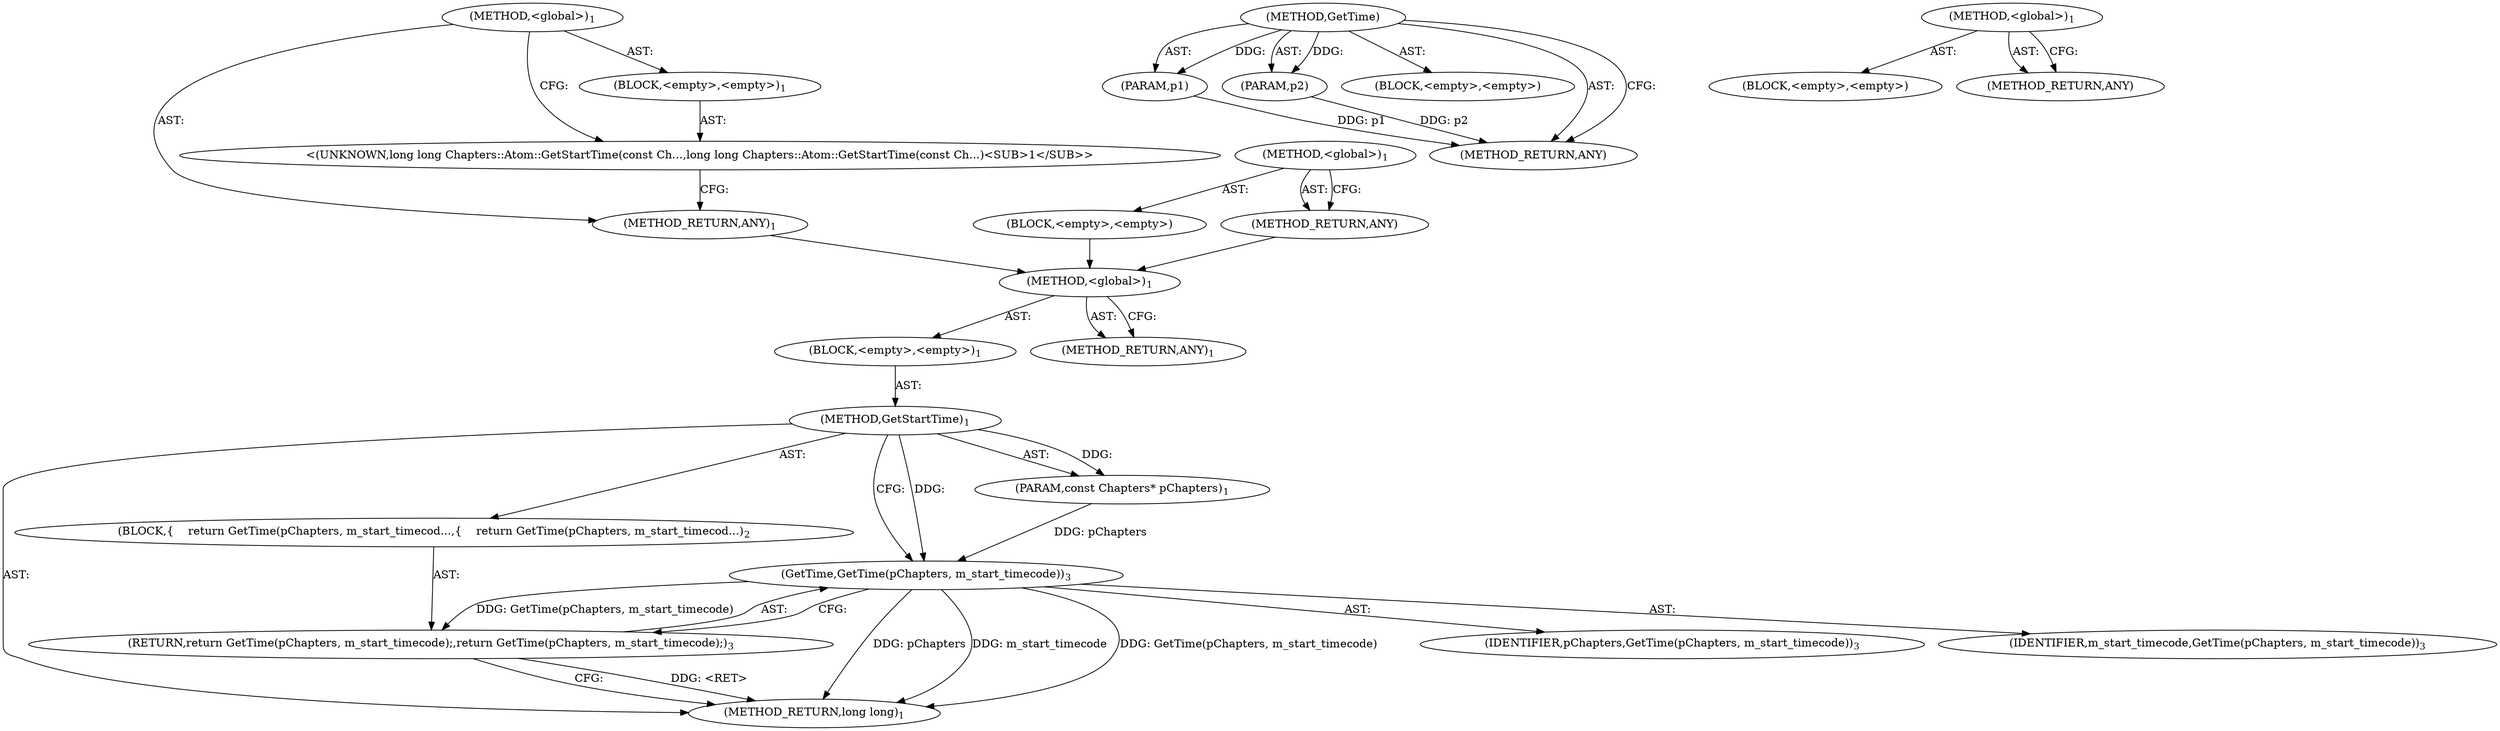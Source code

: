 digraph "&lt;global&gt;" {
vulnerable_6 [label=<(METHOD,&lt;global&gt;)<SUB>1</SUB>>];
vulnerable_7 [label=<(BLOCK,&lt;empty&gt;,&lt;empty&gt;)<SUB>1</SUB>>];
vulnerable_8 [label=<(METHOD,GetStartTime)<SUB>1</SUB>>];
vulnerable_9 [label=<(PARAM,const Chapters* pChapters)<SUB>1</SUB>>];
vulnerable_10 [label=<(BLOCK,{
    return GetTime(pChapters, m_start_timecod...,{
    return GetTime(pChapters, m_start_timecod...)<SUB>2</SUB>>];
vulnerable_11 [label=<(RETURN,return GetTime(pChapters, m_start_timecode);,return GetTime(pChapters, m_start_timecode);)<SUB>3</SUB>>];
vulnerable_12 [label=<(GetTime,GetTime(pChapters, m_start_timecode))<SUB>3</SUB>>];
vulnerable_13 [label=<(IDENTIFIER,pChapters,GetTime(pChapters, m_start_timecode))<SUB>3</SUB>>];
vulnerable_14 [label=<(IDENTIFIER,m_start_timecode,GetTime(pChapters, m_start_timecode))<SUB>3</SUB>>];
vulnerable_15 [label=<(METHOD_RETURN,long long)<SUB>1</SUB>>];
vulnerable_17 [label=<(METHOD_RETURN,ANY)<SUB>1</SUB>>];
vulnerable_34 [label=<(METHOD,GetTime)>];
vulnerable_35 [label=<(PARAM,p1)>];
vulnerable_36 [label=<(PARAM,p2)>];
vulnerable_37 [label=<(BLOCK,&lt;empty&gt;,&lt;empty&gt;)>];
vulnerable_38 [label=<(METHOD_RETURN,ANY)>];
vulnerable_28 [label=<(METHOD,&lt;global&gt;)<SUB>1</SUB>>];
vulnerable_29 [label=<(BLOCK,&lt;empty&gt;,&lt;empty&gt;)>];
vulnerable_30 [label=<(METHOD_RETURN,ANY)>];
fixed_6 [label=<(METHOD,&lt;global&gt;)<SUB>1</SUB>>];
fixed_7 [label=<(BLOCK,&lt;empty&gt;,&lt;empty&gt;)<SUB>1</SUB>>];
fixed_8 [label="<(UNKNOWN,long long Chapters::Atom::GetStartTime(const Ch...,long long Chapters::Atom::GetStartTime(const Ch...)<SUB>1</SUB>>"];
fixed_9 [label=<(METHOD_RETURN,ANY)<SUB>1</SUB>>];
fixed_14 [label=<(METHOD,&lt;global&gt;)<SUB>1</SUB>>];
fixed_15 [label=<(BLOCK,&lt;empty&gt;,&lt;empty&gt;)>];
fixed_16 [label=<(METHOD_RETURN,ANY)>];
vulnerable_6 -> vulnerable_7  [key=0, label="AST: "];
vulnerable_6 -> vulnerable_17  [key=0, label="AST: "];
vulnerable_6 -> vulnerable_17  [key=1, label="CFG: "];
vulnerable_7 -> vulnerable_8  [key=0, label="AST: "];
vulnerable_8 -> vulnerable_9  [key=0, label="AST: "];
vulnerable_8 -> vulnerable_9  [key=1, label="DDG: "];
vulnerable_8 -> vulnerable_10  [key=0, label="AST: "];
vulnerable_8 -> vulnerable_15  [key=0, label="AST: "];
vulnerable_8 -> vulnerable_12  [key=0, label="CFG: "];
vulnerable_8 -> vulnerable_12  [key=1, label="DDG: "];
vulnerable_9 -> vulnerable_12  [key=0, label="DDG: pChapters"];
vulnerable_10 -> vulnerable_11  [key=0, label="AST: "];
vulnerable_11 -> vulnerable_12  [key=0, label="AST: "];
vulnerable_11 -> vulnerable_15  [key=0, label="CFG: "];
vulnerable_11 -> vulnerable_15  [key=1, label="DDG: &lt;RET&gt;"];
vulnerable_12 -> vulnerable_13  [key=0, label="AST: "];
vulnerable_12 -> vulnerable_14  [key=0, label="AST: "];
vulnerable_12 -> vulnerable_11  [key=0, label="CFG: "];
vulnerable_12 -> vulnerable_11  [key=1, label="DDG: GetTime(pChapters, m_start_timecode)"];
vulnerable_12 -> vulnerable_15  [key=0, label="DDG: pChapters"];
vulnerable_12 -> vulnerable_15  [key=1, label="DDG: m_start_timecode"];
vulnerable_12 -> vulnerable_15  [key=2, label="DDG: GetTime(pChapters, m_start_timecode)"];
vulnerable_34 -> vulnerable_35  [key=0, label="AST: "];
vulnerable_34 -> vulnerable_35  [key=1, label="DDG: "];
vulnerable_34 -> vulnerable_37  [key=0, label="AST: "];
vulnerable_34 -> vulnerable_36  [key=0, label="AST: "];
vulnerable_34 -> vulnerable_36  [key=1, label="DDG: "];
vulnerable_34 -> vulnerable_38  [key=0, label="AST: "];
vulnerable_34 -> vulnerable_38  [key=1, label="CFG: "];
vulnerable_35 -> vulnerable_38  [key=0, label="DDG: p1"];
vulnerable_36 -> vulnerable_38  [key=0, label="DDG: p2"];
vulnerable_28 -> vulnerable_29  [key=0, label="AST: "];
vulnerable_28 -> vulnerable_30  [key=0, label="AST: "];
vulnerable_28 -> vulnerable_30  [key=1, label="CFG: "];
fixed_6 -> fixed_7  [key=0, label="AST: "];
fixed_6 -> fixed_9  [key=0, label="AST: "];
fixed_6 -> fixed_8  [key=0, label="CFG: "];
fixed_7 -> fixed_8  [key=0, label="AST: "];
fixed_8 -> fixed_9  [key=0, label="CFG: "];
fixed_9 -> vulnerable_6  [key=0];
fixed_14 -> fixed_15  [key=0, label="AST: "];
fixed_14 -> fixed_16  [key=0, label="AST: "];
fixed_14 -> fixed_16  [key=1, label="CFG: "];
fixed_15 -> vulnerable_6  [key=0];
fixed_16 -> vulnerable_6  [key=0];
}
